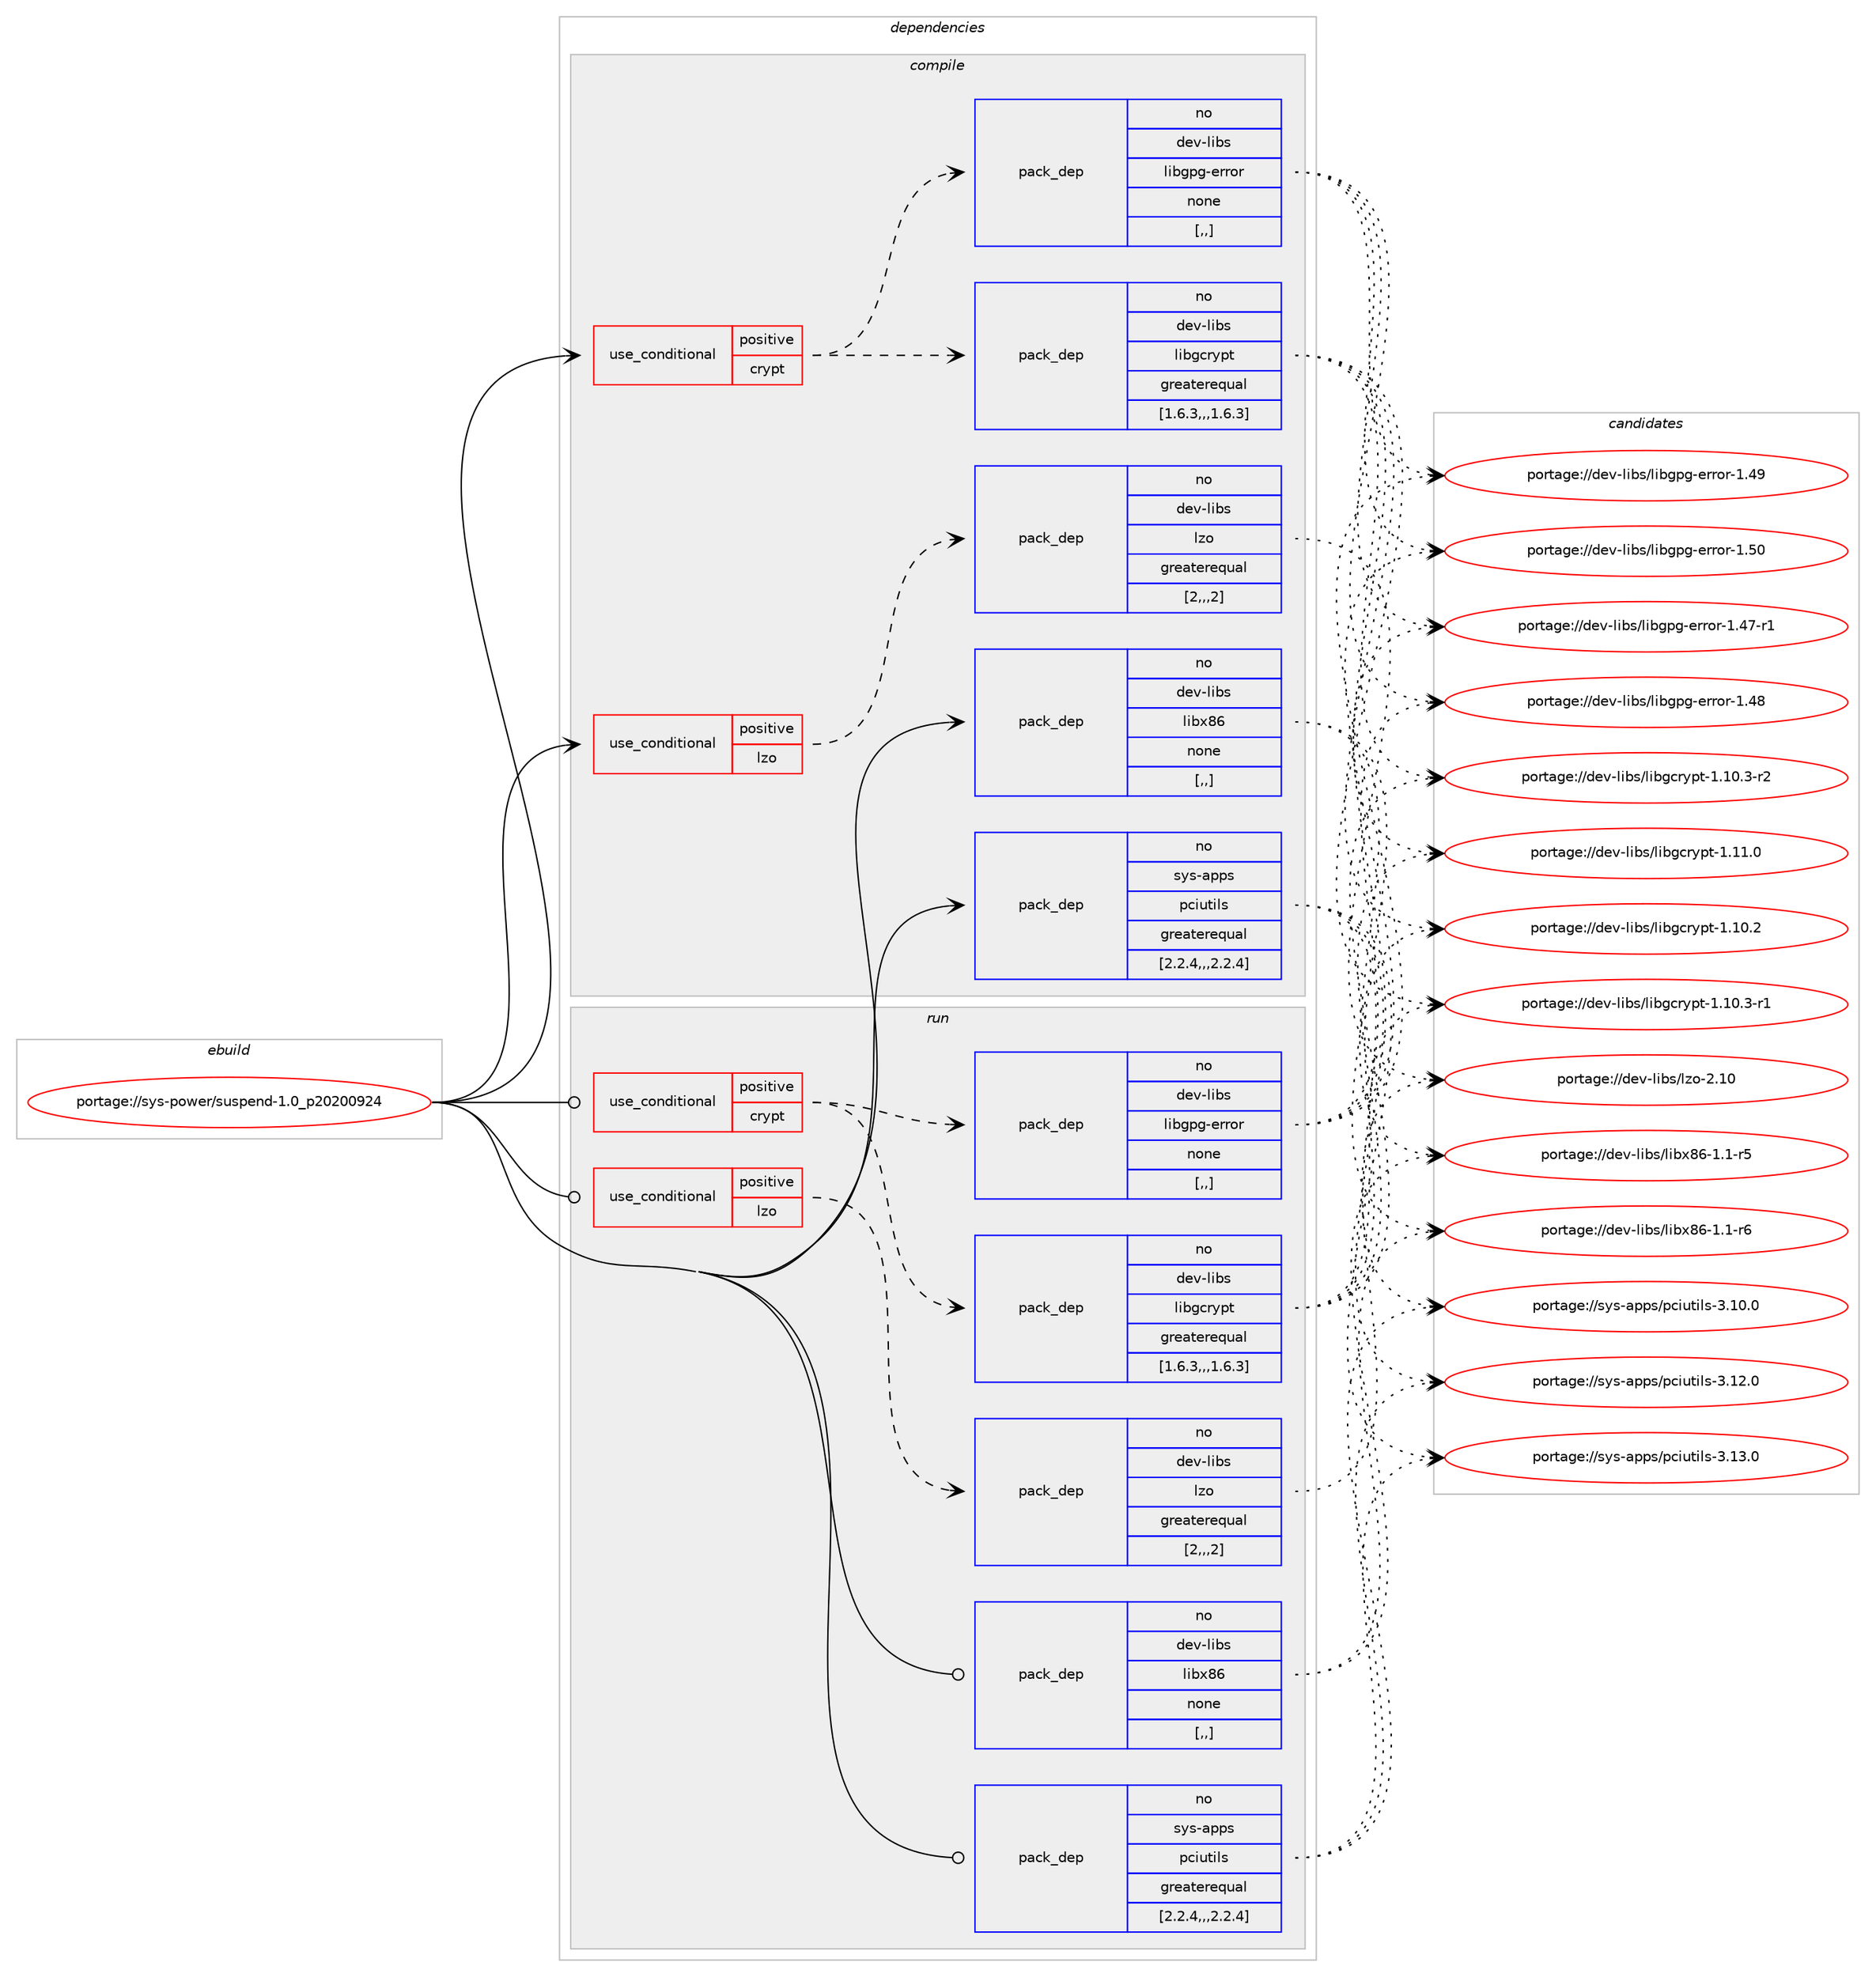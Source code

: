 digraph prolog {

# *************
# Graph options
# *************

newrank=true;
concentrate=true;
compound=true;
graph [rankdir=LR,fontname=Helvetica,fontsize=10,ranksep=1.5];#, ranksep=2.5, nodesep=0.2];
edge  [arrowhead=vee];
node  [fontname=Helvetica,fontsize=10];

# **********
# The ebuild
# **********

subgraph cluster_leftcol {
color=gray;
rank=same;
label=<<i>ebuild</i>>;
id [label="portage://sys-power/suspend-1.0_p20200924", color=red, width=4, href="../sys-power/suspend-1.0_p20200924.svg"];
}

# ****************
# The dependencies
# ****************

subgraph cluster_midcol {
color=gray;
label=<<i>dependencies</i>>;
subgraph cluster_compile {
fillcolor="#eeeeee";
style=filled;
label=<<i>compile</i>>;
subgraph cond115447 {
dependency432727 [label=<<TABLE BORDER="0" CELLBORDER="1" CELLSPACING="0" CELLPADDING="4"><TR><TD ROWSPAN="3" CELLPADDING="10">use_conditional</TD></TR><TR><TD>positive</TD></TR><TR><TD>crypt</TD></TR></TABLE>>, shape=none, color=red];
subgraph pack314348 {
dependency432728 [label=<<TABLE BORDER="0" CELLBORDER="1" CELLSPACING="0" CELLPADDING="4" WIDTH="220"><TR><TD ROWSPAN="6" CELLPADDING="30">pack_dep</TD></TR><TR><TD WIDTH="110">no</TD></TR><TR><TD>dev-libs</TD></TR><TR><TD>libgcrypt</TD></TR><TR><TD>greaterequal</TD></TR><TR><TD>[1.6.3,,,1.6.3]</TD></TR></TABLE>>, shape=none, color=blue];
}
dependency432727:e -> dependency432728:w [weight=20,style="dashed",arrowhead="vee"];
subgraph pack314349 {
dependency432729 [label=<<TABLE BORDER="0" CELLBORDER="1" CELLSPACING="0" CELLPADDING="4" WIDTH="220"><TR><TD ROWSPAN="6" CELLPADDING="30">pack_dep</TD></TR><TR><TD WIDTH="110">no</TD></TR><TR><TD>dev-libs</TD></TR><TR><TD>libgpg-error</TD></TR><TR><TD>none</TD></TR><TR><TD>[,,]</TD></TR></TABLE>>, shape=none, color=blue];
}
dependency432727:e -> dependency432729:w [weight=20,style="dashed",arrowhead="vee"];
}
id:e -> dependency432727:w [weight=20,style="solid",arrowhead="vee"];
subgraph cond115448 {
dependency432730 [label=<<TABLE BORDER="0" CELLBORDER="1" CELLSPACING="0" CELLPADDING="4"><TR><TD ROWSPAN="3" CELLPADDING="10">use_conditional</TD></TR><TR><TD>positive</TD></TR><TR><TD>lzo</TD></TR></TABLE>>, shape=none, color=red];
subgraph pack314350 {
dependency432731 [label=<<TABLE BORDER="0" CELLBORDER="1" CELLSPACING="0" CELLPADDING="4" WIDTH="220"><TR><TD ROWSPAN="6" CELLPADDING="30">pack_dep</TD></TR><TR><TD WIDTH="110">no</TD></TR><TR><TD>dev-libs</TD></TR><TR><TD>lzo</TD></TR><TR><TD>greaterequal</TD></TR><TR><TD>[2,,,2]</TD></TR></TABLE>>, shape=none, color=blue];
}
dependency432730:e -> dependency432731:w [weight=20,style="dashed",arrowhead="vee"];
}
id:e -> dependency432730:w [weight=20,style="solid",arrowhead="vee"];
subgraph pack314351 {
dependency432732 [label=<<TABLE BORDER="0" CELLBORDER="1" CELLSPACING="0" CELLPADDING="4" WIDTH="220"><TR><TD ROWSPAN="6" CELLPADDING="30">pack_dep</TD></TR><TR><TD WIDTH="110">no</TD></TR><TR><TD>dev-libs</TD></TR><TR><TD>libx86</TD></TR><TR><TD>none</TD></TR><TR><TD>[,,]</TD></TR></TABLE>>, shape=none, color=blue];
}
id:e -> dependency432732:w [weight=20,style="solid",arrowhead="vee"];
subgraph pack314352 {
dependency432733 [label=<<TABLE BORDER="0" CELLBORDER="1" CELLSPACING="0" CELLPADDING="4" WIDTH="220"><TR><TD ROWSPAN="6" CELLPADDING="30">pack_dep</TD></TR><TR><TD WIDTH="110">no</TD></TR><TR><TD>sys-apps</TD></TR><TR><TD>pciutils</TD></TR><TR><TD>greaterequal</TD></TR><TR><TD>[2.2.4,,,2.2.4]</TD></TR></TABLE>>, shape=none, color=blue];
}
id:e -> dependency432733:w [weight=20,style="solid",arrowhead="vee"];
}
subgraph cluster_compileandrun {
fillcolor="#eeeeee";
style=filled;
label=<<i>compile and run</i>>;
}
subgraph cluster_run {
fillcolor="#eeeeee";
style=filled;
label=<<i>run</i>>;
subgraph cond115449 {
dependency432734 [label=<<TABLE BORDER="0" CELLBORDER="1" CELLSPACING="0" CELLPADDING="4"><TR><TD ROWSPAN="3" CELLPADDING="10">use_conditional</TD></TR><TR><TD>positive</TD></TR><TR><TD>crypt</TD></TR></TABLE>>, shape=none, color=red];
subgraph pack314353 {
dependency432735 [label=<<TABLE BORDER="0" CELLBORDER="1" CELLSPACING="0" CELLPADDING="4" WIDTH="220"><TR><TD ROWSPAN="6" CELLPADDING="30">pack_dep</TD></TR><TR><TD WIDTH="110">no</TD></TR><TR><TD>dev-libs</TD></TR><TR><TD>libgcrypt</TD></TR><TR><TD>greaterequal</TD></TR><TR><TD>[1.6.3,,,1.6.3]</TD></TR></TABLE>>, shape=none, color=blue];
}
dependency432734:e -> dependency432735:w [weight=20,style="dashed",arrowhead="vee"];
subgraph pack314354 {
dependency432736 [label=<<TABLE BORDER="0" CELLBORDER="1" CELLSPACING="0" CELLPADDING="4" WIDTH="220"><TR><TD ROWSPAN="6" CELLPADDING="30">pack_dep</TD></TR><TR><TD WIDTH="110">no</TD></TR><TR><TD>dev-libs</TD></TR><TR><TD>libgpg-error</TD></TR><TR><TD>none</TD></TR><TR><TD>[,,]</TD></TR></TABLE>>, shape=none, color=blue];
}
dependency432734:e -> dependency432736:w [weight=20,style="dashed",arrowhead="vee"];
}
id:e -> dependency432734:w [weight=20,style="solid",arrowhead="odot"];
subgraph cond115450 {
dependency432737 [label=<<TABLE BORDER="0" CELLBORDER="1" CELLSPACING="0" CELLPADDING="4"><TR><TD ROWSPAN="3" CELLPADDING="10">use_conditional</TD></TR><TR><TD>positive</TD></TR><TR><TD>lzo</TD></TR></TABLE>>, shape=none, color=red];
subgraph pack314355 {
dependency432738 [label=<<TABLE BORDER="0" CELLBORDER="1" CELLSPACING="0" CELLPADDING="4" WIDTH="220"><TR><TD ROWSPAN="6" CELLPADDING="30">pack_dep</TD></TR><TR><TD WIDTH="110">no</TD></TR><TR><TD>dev-libs</TD></TR><TR><TD>lzo</TD></TR><TR><TD>greaterequal</TD></TR><TR><TD>[2,,,2]</TD></TR></TABLE>>, shape=none, color=blue];
}
dependency432737:e -> dependency432738:w [weight=20,style="dashed",arrowhead="vee"];
}
id:e -> dependency432737:w [weight=20,style="solid",arrowhead="odot"];
subgraph pack314356 {
dependency432739 [label=<<TABLE BORDER="0" CELLBORDER="1" CELLSPACING="0" CELLPADDING="4" WIDTH="220"><TR><TD ROWSPAN="6" CELLPADDING="30">pack_dep</TD></TR><TR><TD WIDTH="110">no</TD></TR><TR><TD>dev-libs</TD></TR><TR><TD>libx86</TD></TR><TR><TD>none</TD></TR><TR><TD>[,,]</TD></TR></TABLE>>, shape=none, color=blue];
}
id:e -> dependency432739:w [weight=20,style="solid",arrowhead="odot"];
subgraph pack314357 {
dependency432740 [label=<<TABLE BORDER="0" CELLBORDER="1" CELLSPACING="0" CELLPADDING="4" WIDTH="220"><TR><TD ROWSPAN="6" CELLPADDING="30">pack_dep</TD></TR><TR><TD WIDTH="110">no</TD></TR><TR><TD>sys-apps</TD></TR><TR><TD>pciutils</TD></TR><TR><TD>greaterequal</TD></TR><TR><TD>[2.2.4,,,2.2.4]</TD></TR></TABLE>>, shape=none, color=blue];
}
id:e -> dependency432740:w [weight=20,style="solid",arrowhead="odot"];
}
}

# **************
# The candidates
# **************

subgraph cluster_choices {
rank=same;
color=gray;
label=<<i>candidates</i>>;

subgraph choice314348 {
color=black;
nodesep=1;
choice100101118451081059811547108105981039911412111211645494649484650 [label="portage://dev-libs/libgcrypt-1.10.2", color=red, width=4,href="../dev-libs/libgcrypt-1.10.2.svg"];
choice1001011184510810598115471081059810399114121112116454946494846514511449 [label="portage://dev-libs/libgcrypt-1.10.3-r1", color=red, width=4,href="../dev-libs/libgcrypt-1.10.3-r1.svg"];
choice1001011184510810598115471081059810399114121112116454946494846514511450 [label="portage://dev-libs/libgcrypt-1.10.3-r2", color=red, width=4,href="../dev-libs/libgcrypt-1.10.3-r2.svg"];
choice100101118451081059811547108105981039911412111211645494649494648 [label="portage://dev-libs/libgcrypt-1.11.0", color=red, width=4,href="../dev-libs/libgcrypt-1.11.0.svg"];
dependency432728:e -> choice100101118451081059811547108105981039911412111211645494649484650:w [style=dotted,weight="100"];
dependency432728:e -> choice1001011184510810598115471081059810399114121112116454946494846514511449:w [style=dotted,weight="100"];
dependency432728:e -> choice1001011184510810598115471081059810399114121112116454946494846514511450:w [style=dotted,weight="100"];
dependency432728:e -> choice100101118451081059811547108105981039911412111211645494649494648:w [style=dotted,weight="100"];
}
subgraph choice314349 {
color=black;
nodesep=1;
choice100101118451081059811547108105981031121034510111411411111445494652554511449 [label="portage://dev-libs/libgpg-error-1.47-r1", color=red, width=4,href="../dev-libs/libgpg-error-1.47-r1.svg"];
choice10010111845108105981154710810598103112103451011141141111144549465256 [label="portage://dev-libs/libgpg-error-1.48", color=red, width=4,href="../dev-libs/libgpg-error-1.48.svg"];
choice10010111845108105981154710810598103112103451011141141111144549465257 [label="portage://dev-libs/libgpg-error-1.49", color=red, width=4,href="../dev-libs/libgpg-error-1.49.svg"];
choice10010111845108105981154710810598103112103451011141141111144549465348 [label="portage://dev-libs/libgpg-error-1.50", color=red, width=4,href="../dev-libs/libgpg-error-1.50.svg"];
dependency432729:e -> choice100101118451081059811547108105981031121034510111411411111445494652554511449:w [style=dotted,weight="100"];
dependency432729:e -> choice10010111845108105981154710810598103112103451011141141111144549465256:w [style=dotted,weight="100"];
dependency432729:e -> choice10010111845108105981154710810598103112103451011141141111144549465257:w [style=dotted,weight="100"];
dependency432729:e -> choice10010111845108105981154710810598103112103451011141141111144549465348:w [style=dotted,weight="100"];
}
subgraph choice314350 {
color=black;
nodesep=1;
choice1001011184510810598115471081221114550464948 [label="portage://dev-libs/lzo-2.10", color=red, width=4,href="../dev-libs/lzo-2.10.svg"];
dependency432731:e -> choice1001011184510810598115471081221114550464948:w [style=dotted,weight="100"];
}
subgraph choice314351 {
color=black;
nodesep=1;
choice100101118451081059811547108105981205654454946494511453 [label="portage://dev-libs/libx86-1.1-r5", color=red, width=4,href="../dev-libs/libx86-1.1-r5.svg"];
choice100101118451081059811547108105981205654454946494511454 [label="portage://dev-libs/libx86-1.1-r6", color=red, width=4,href="../dev-libs/libx86-1.1-r6.svg"];
dependency432732:e -> choice100101118451081059811547108105981205654454946494511453:w [style=dotted,weight="100"];
dependency432732:e -> choice100101118451081059811547108105981205654454946494511454:w [style=dotted,weight="100"];
}
subgraph choice314352 {
color=black;
nodesep=1;
choice1151211154597112112115471129910511711610510811545514649484648 [label="portage://sys-apps/pciutils-3.10.0", color=red, width=4,href="../sys-apps/pciutils-3.10.0.svg"];
choice1151211154597112112115471129910511711610510811545514649504648 [label="portage://sys-apps/pciutils-3.12.0", color=red, width=4,href="../sys-apps/pciutils-3.12.0.svg"];
choice1151211154597112112115471129910511711610510811545514649514648 [label="portage://sys-apps/pciutils-3.13.0", color=red, width=4,href="../sys-apps/pciutils-3.13.0.svg"];
dependency432733:e -> choice1151211154597112112115471129910511711610510811545514649484648:w [style=dotted,weight="100"];
dependency432733:e -> choice1151211154597112112115471129910511711610510811545514649504648:w [style=dotted,weight="100"];
dependency432733:e -> choice1151211154597112112115471129910511711610510811545514649514648:w [style=dotted,weight="100"];
}
subgraph choice314353 {
color=black;
nodesep=1;
choice100101118451081059811547108105981039911412111211645494649484650 [label="portage://dev-libs/libgcrypt-1.10.2", color=red, width=4,href="../dev-libs/libgcrypt-1.10.2.svg"];
choice1001011184510810598115471081059810399114121112116454946494846514511449 [label="portage://dev-libs/libgcrypt-1.10.3-r1", color=red, width=4,href="../dev-libs/libgcrypt-1.10.3-r1.svg"];
choice1001011184510810598115471081059810399114121112116454946494846514511450 [label="portage://dev-libs/libgcrypt-1.10.3-r2", color=red, width=4,href="../dev-libs/libgcrypt-1.10.3-r2.svg"];
choice100101118451081059811547108105981039911412111211645494649494648 [label="portage://dev-libs/libgcrypt-1.11.0", color=red, width=4,href="../dev-libs/libgcrypt-1.11.0.svg"];
dependency432735:e -> choice100101118451081059811547108105981039911412111211645494649484650:w [style=dotted,weight="100"];
dependency432735:e -> choice1001011184510810598115471081059810399114121112116454946494846514511449:w [style=dotted,weight="100"];
dependency432735:e -> choice1001011184510810598115471081059810399114121112116454946494846514511450:w [style=dotted,weight="100"];
dependency432735:e -> choice100101118451081059811547108105981039911412111211645494649494648:w [style=dotted,weight="100"];
}
subgraph choice314354 {
color=black;
nodesep=1;
choice100101118451081059811547108105981031121034510111411411111445494652554511449 [label="portage://dev-libs/libgpg-error-1.47-r1", color=red, width=4,href="../dev-libs/libgpg-error-1.47-r1.svg"];
choice10010111845108105981154710810598103112103451011141141111144549465256 [label="portage://dev-libs/libgpg-error-1.48", color=red, width=4,href="../dev-libs/libgpg-error-1.48.svg"];
choice10010111845108105981154710810598103112103451011141141111144549465257 [label="portage://dev-libs/libgpg-error-1.49", color=red, width=4,href="../dev-libs/libgpg-error-1.49.svg"];
choice10010111845108105981154710810598103112103451011141141111144549465348 [label="portage://dev-libs/libgpg-error-1.50", color=red, width=4,href="../dev-libs/libgpg-error-1.50.svg"];
dependency432736:e -> choice100101118451081059811547108105981031121034510111411411111445494652554511449:w [style=dotted,weight="100"];
dependency432736:e -> choice10010111845108105981154710810598103112103451011141141111144549465256:w [style=dotted,weight="100"];
dependency432736:e -> choice10010111845108105981154710810598103112103451011141141111144549465257:w [style=dotted,weight="100"];
dependency432736:e -> choice10010111845108105981154710810598103112103451011141141111144549465348:w [style=dotted,weight="100"];
}
subgraph choice314355 {
color=black;
nodesep=1;
choice1001011184510810598115471081221114550464948 [label="portage://dev-libs/lzo-2.10", color=red, width=4,href="../dev-libs/lzo-2.10.svg"];
dependency432738:e -> choice1001011184510810598115471081221114550464948:w [style=dotted,weight="100"];
}
subgraph choice314356 {
color=black;
nodesep=1;
choice100101118451081059811547108105981205654454946494511453 [label="portage://dev-libs/libx86-1.1-r5", color=red, width=4,href="../dev-libs/libx86-1.1-r5.svg"];
choice100101118451081059811547108105981205654454946494511454 [label="portage://dev-libs/libx86-1.1-r6", color=red, width=4,href="../dev-libs/libx86-1.1-r6.svg"];
dependency432739:e -> choice100101118451081059811547108105981205654454946494511453:w [style=dotted,weight="100"];
dependency432739:e -> choice100101118451081059811547108105981205654454946494511454:w [style=dotted,weight="100"];
}
subgraph choice314357 {
color=black;
nodesep=1;
choice1151211154597112112115471129910511711610510811545514649484648 [label="portage://sys-apps/pciutils-3.10.0", color=red, width=4,href="../sys-apps/pciutils-3.10.0.svg"];
choice1151211154597112112115471129910511711610510811545514649504648 [label="portage://sys-apps/pciutils-3.12.0", color=red, width=4,href="../sys-apps/pciutils-3.12.0.svg"];
choice1151211154597112112115471129910511711610510811545514649514648 [label="portage://sys-apps/pciutils-3.13.0", color=red, width=4,href="../sys-apps/pciutils-3.13.0.svg"];
dependency432740:e -> choice1151211154597112112115471129910511711610510811545514649484648:w [style=dotted,weight="100"];
dependency432740:e -> choice1151211154597112112115471129910511711610510811545514649504648:w [style=dotted,weight="100"];
dependency432740:e -> choice1151211154597112112115471129910511711610510811545514649514648:w [style=dotted,weight="100"];
}
}

}

